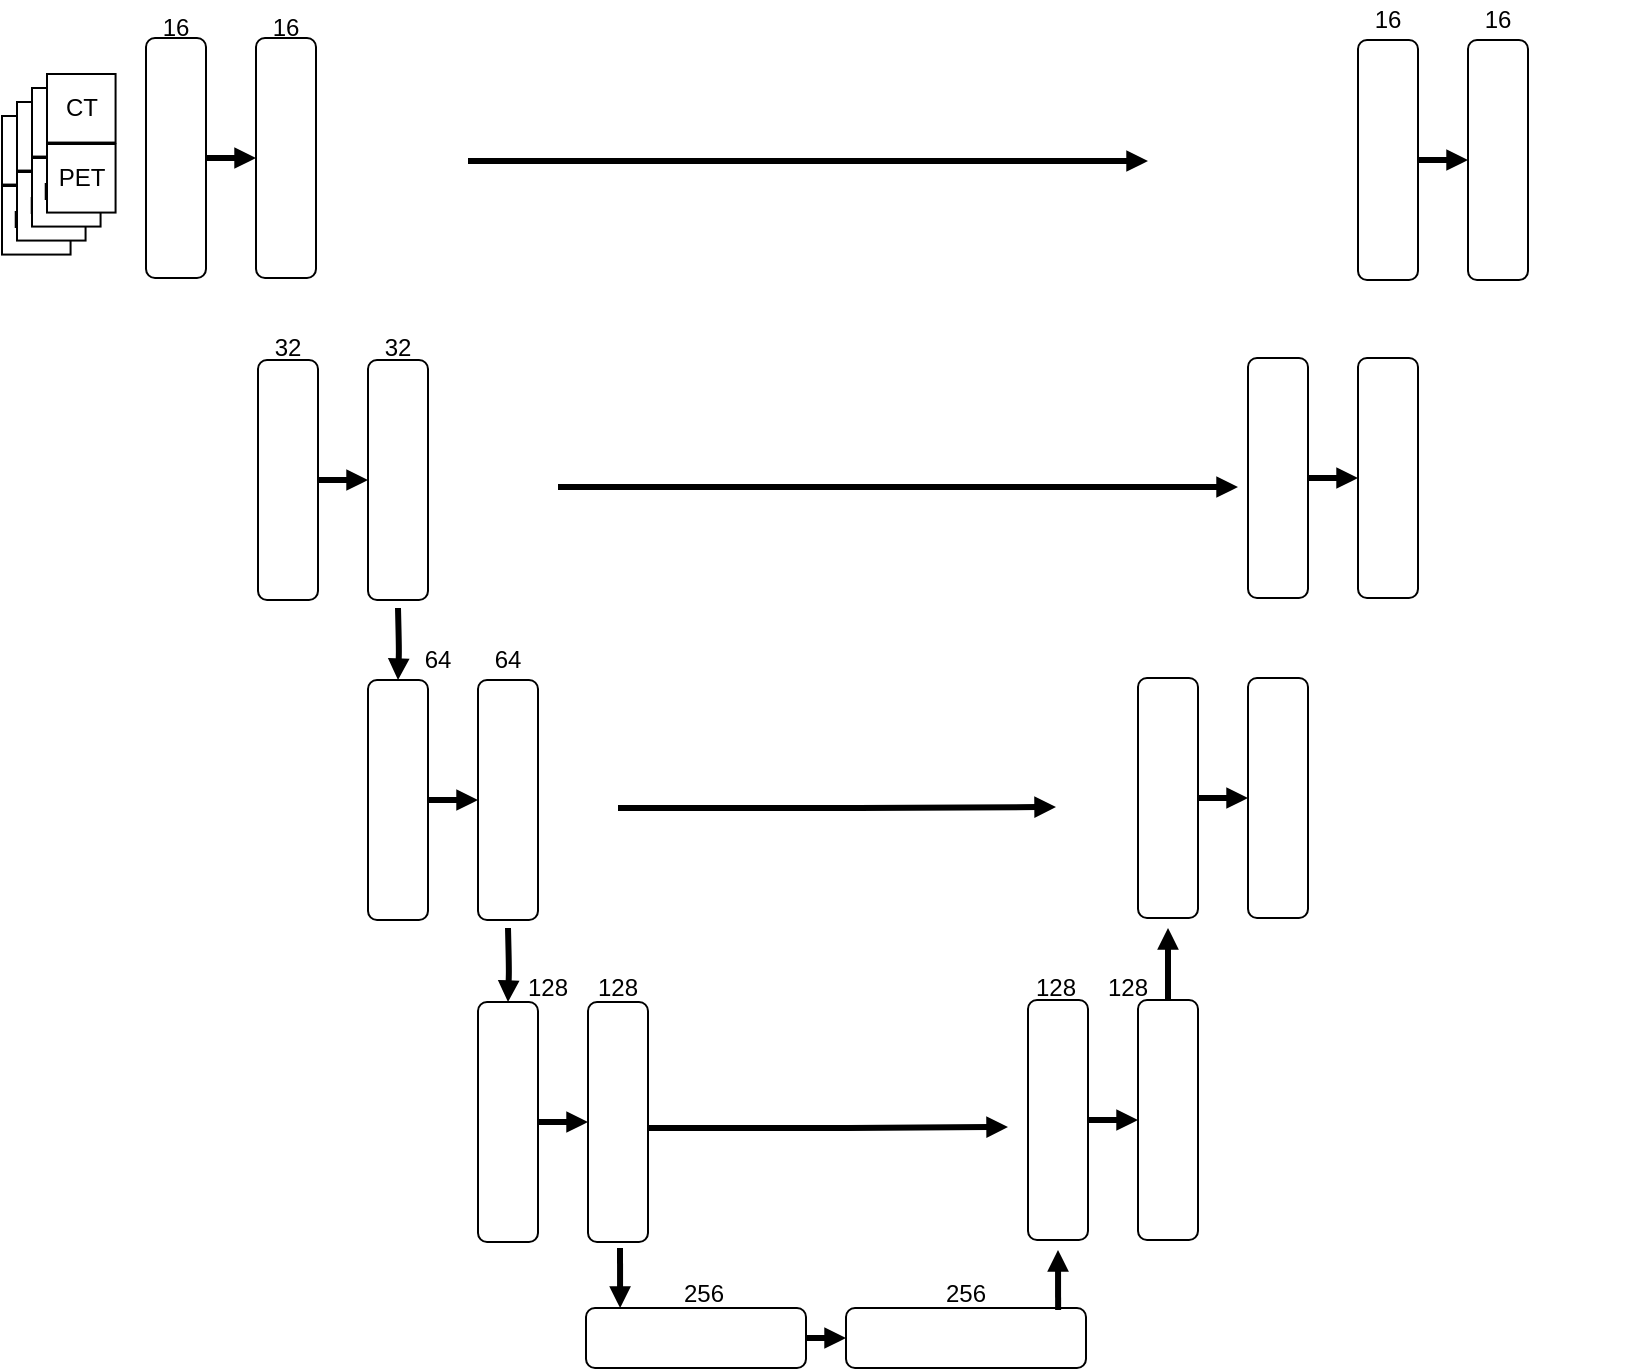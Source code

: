 <mxfile version="20.8.13" type="github" pages="2">
  <diagram id="8cfLSDVFYSSkYeuZr6Ks" name="Page-1">
    <mxGraphModel dx="1700" dy="819" grid="1" gridSize="10" guides="1" tooltips="1" connect="1" arrows="1" fold="1" page="1" pageScale="1" pageWidth="1169" pageHeight="827" math="0" shadow="0">
      <root>
        <mxCell id="0" />
        <mxCell id="1" parent="0" />
        <mxCell id="XCCGsWcUAZ_EwUzaCA__-7" value="" style="group" parent="1" vertex="1" connectable="0">
          <mxGeometry x="190" y="199" width="140" height="120" as="geometry" />
        </mxCell>
        <mxCell id="XCCGsWcUAZ_EwUzaCA__-2" value="" style="rounded=1;whiteSpace=wrap;html=1;rotation=-90;container=0;" parent="XCCGsWcUAZ_EwUzaCA__-7" vertex="1">
          <mxGeometry x="10" y="45" width="120" height="30" as="geometry" />
        </mxCell>
        <mxCell id="XCCGsWcUAZ_EwUzaCA__-1" value="" style="rounded=1;whiteSpace=wrap;html=1;rotation=-90;container=0;" parent="XCCGsWcUAZ_EwUzaCA__-7" vertex="1">
          <mxGeometry x="-45" y="45" width="120" height="30" as="geometry" />
        </mxCell>
        <mxCell id="XCCGsWcUAZ_EwUzaCA__-3" value="" style="edgeStyle=orthogonalEdgeStyle;rounded=0;orthogonalLoop=1;jettySize=auto;html=1;strokeWidth=3;startSize=3;endSize=3;endArrow=block;endFill=1;jumpSize=3;" parent="XCCGsWcUAZ_EwUzaCA__-7" source="XCCGsWcUAZ_EwUzaCA__-1" target="XCCGsWcUAZ_EwUzaCA__-2" edge="1">
          <mxGeometry relative="1" as="geometry" />
        </mxCell>
        <mxCell id="XCCGsWcUAZ_EwUzaCA__-8" value="" style="group" parent="1" vertex="1" connectable="0">
          <mxGeometry x="190" y="359" width="140" height="120" as="geometry" />
        </mxCell>
        <mxCell id="XCCGsWcUAZ_EwUzaCA__-9" value="" style="rounded=1;whiteSpace=wrap;html=1;rotation=-90;container=0;" parent="XCCGsWcUAZ_EwUzaCA__-8" vertex="1">
          <mxGeometry x="65" y="45" width="120" height="30" as="geometry" />
        </mxCell>
        <mxCell id="XCCGsWcUAZ_EwUzaCA__-12" value="" style="rounded=1;whiteSpace=wrap;html=1;rotation=-90;container=0;" parent="XCCGsWcUAZ_EwUzaCA__-8" vertex="1">
          <mxGeometry x="10" y="45" width="120" height="30" as="geometry" />
        </mxCell>
        <mxCell id="XCCGsWcUAZ_EwUzaCA__-13" value="" style="edgeStyle=orthogonalEdgeStyle;rounded=0;orthogonalLoop=1;jettySize=auto;html=1;strokeWidth=3;startSize=3;endSize=3;endArrow=block;endFill=1;jumpSize=3;" parent="XCCGsWcUAZ_EwUzaCA__-8" source="XCCGsWcUAZ_EwUzaCA__-12" target="XCCGsWcUAZ_EwUzaCA__-9" edge="1">
          <mxGeometry relative="1" as="geometry" />
        </mxCell>
        <mxCell id="XCCGsWcUAZ_EwUzaCA__-14" value="" style="group" parent="1" vertex="1" connectable="0">
          <mxGeometry x="300" y="520" width="140" height="120" as="geometry" />
        </mxCell>
        <mxCell id="XCCGsWcUAZ_EwUzaCA__-15" value="" style="rounded=1;whiteSpace=wrap;html=1;rotation=-90;container=0;" parent="XCCGsWcUAZ_EwUzaCA__-14" vertex="1">
          <mxGeometry x="10" y="45" width="120" height="30" as="geometry" />
        </mxCell>
        <mxCell id="XCCGsWcUAZ_EwUzaCA__-18" value="" style="rounded=1;whiteSpace=wrap;html=1;rotation=-90;container=0;" parent="XCCGsWcUAZ_EwUzaCA__-14" vertex="1">
          <mxGeometry x="-45" y="45" width="120" height="30" as="geometry" />
        </mxCell>
        <mxCell id="XCCGsWcUAZ_EwUzaCA__-19" value="" style="edgeStyle=orthogonalEdgeStyle;rounded=0;orthogonalLoop=1;jettySize=auto;html=1;strokeWidth=3;startSize=3;endSize=3;endArrow=block;endFill=1;jumpSize=3;" parent="XCCGsWcUAZ_EwUzaCA__-14" source="XCCGsWcUAZ_EwUzaCA__-18" target="XCCGsWcUAZ_EwUzaCA__-15" edge="1">
          <mxGeometry relative="1" as="geometry" />
        </mxCell>
        <mxCell id="XCCGsWcUAZ_EwUzaCA__-20" value="" style="group" parent="1" vertex="1" connectable="0">
          <mxGeometry x="590" y="519" width="140" height="120" as="geometry" />
        </mxCell>
        <mxCell id="XCCGsWcUAZ_EwUzaCA__-21" value="" style="rounded=1;whiteSpace=wrap;html=1;rotation=-90;container=0;" parent="XCCGsWcUAZ_EwUzaCA__-20" vertex="1">
          <mxGeometry x="-60" y="45" width="120" height="30" as="geometry" />
        </mxCell>
        <mxCell id="XCCGsWcUAZ_EwUzaCA__-22" value="" style="rounded=1;whiteSpace=wrap;html=1;rotation=-90;container=0;" parent="XCCGsWcUAZ_EwUzaCA__-20" vertex="1">
          <mxGeometry x="-5" y="45" width="120" height="30" as="geometry" />
        </mxCell>
        <mxCell id="XCCGsWcUAZ_EwUzaCA__-23" value="" style="edgeStyle=orthogonalEdgeStyle;rounded=1;orthogonalLoop=1;jettySize=auto;html=1;strokeWidth=3;endSize=3;startSize=3;jumpStyle=none;startArrow=none;startFill=0;endArrow=block;endFill=1;jumpSize=3;" parent="XCCGsWcUAZ_EwUzaCA__-20" source="XCCGsWcUAZ_EwUzaCA__-21" target="XCCGsWcUAZ_EwUzaCA__-22" edge="1">
          <mxGeometry relative="1" as="geometry" />
        </mxCell>
        <mxCell id="XCCGsWcUAZ_EwUzaCA__-42" value="" style="edgeStyle=orthogonalEdgeStyle;rounded=1;jumpStyle=none;jumpSize=3;orthogonalLoop=1;jettySize=auto;html=1;strokeWidth=3;startArrow=none;startFill=0;endArrow=block;endFill=1;startSize=3;endSize=3;" parent="1" source="XCCGsWcUAZ_EwUzaCA__-27" target="XCCGsWcUAZ_EwUzaCA__-28" edge="1">
          <mxGeometry relative="1" as="geometry" />
        </mxCell>
        <mxCell id="XCCGsWcUAZ_EwUzaCA__-27" value="" style="rounded=1;whiteSpace=wrap;html=1;rotation=0;container=0;" parent="1" vertex="1">
          <mxGeometry x="354" y="673" width="110" height="30" as="geometry" />
        </mxCell>
        <mxCell id="XCCGsWcUAZ_EwUzaCA__-28" value="" style="rounded=1;whiteSpace=wrap;html=1;rotation=0;container=0;" parent="1" vertex="1">
          <mxGeometry x="484" y="673" width="120" height="30" as="geometry" />
        </mxCell>
        <mxCell id="XCCGsWcUAZ_EwUzaCA__-44" value="" style="edgeStyle=orthogonalEdgeStyle;rounded=1;jumpStyle=none;jumpSize=3;orthogonalLoop=1;jettySize=auto;html=1;strokeWidth=3;startArrow=none;startFill=0;endArrow=block;endFill=1;startSize=3;endSize=3;" parent="1" target="XCCGsWcUAZ_EwUzaCA__-12" edge="1">
          <mxGeometry relative="1" as="geometry">
            <mxPoint x="260" y="323" as="sourcePoint" />
          </mxGeometry>
        </mxCell>
        <mxCell id="XCCGsWcUAZ_EwUzaCA__-45" value="" style="edgeStyle=orthogonalEdgeStyle;rounded=1;jumpStyle=none;jumpSize=3;orthogonalLoop=1;jettySize=auto;html=1;strokeWidth=3;startArrow=none;startFill=0;endArrow=block;endFill=1;startSize=3;endSize=3;" parent="1" target="XCCGsWcUAZ_EwUzaCA__-18" edge="1">
          <mxGeometry relative="1" as="geometry">
            <mxPoint x="315" y="483" as="sourcePoint" />
          </mxGeometry>
        </mxCell>
        <mxCell id="XCCGsWcUAZ_EwUzaCA__-46" value="" style="edgeStyle=orthogonalEdgeStyle;rounded=1;jumpStyle=none;jumpSize=3;orthogonalLoop=1;jettySize=auto;html=1;strokeWidth=3;startArrow=none;startFill=0;endArrow=block;endFill=1;startSize=3;endSize=3;" parent="1" edge="1">
          <mxGeometry relative="1" as="geometry">
            <mxPoint x="371" y="643" as="sourcePoint" />
            <mxPoint x="371.067" y="673" as="targetPoint" />
          </mxGeometry>
        </mxCell>
        <mxCell id="XCCGsWcUAZ_EwUzaCA__-48" value="" style="edgeStyle=orthogonalEdgeStyle;rounded=1;jumpStyle=none;jumpSize=3;orthogonalLoop=1;jettySize=auto;html=1;strokeWidth=3;startArrow=none;startFill=0;endArrow=block;endFill=1;startSize=3;endSize=3;" parent="1" source="XCCGsWcUAZ_EwUzaCA__-22" edge="1">
          <mxGeometry relative="1" as="geometry">
            <mxPoint x="645" y="483" as="targetPoint" />
          </mxGeometry>
        </mxCell>
        <mxCell id="XCCGsWcUAZ_EwUzaCA__-50" style="edgeStyle=orthogonalEdgeStyle;rounded=1;jumpStyle=none;jumpSize=3;orthogonalLoop=1;jettySize=auto;html=1;strokeWidth=3;startArrow=none;startFill=0;endArrow=block;endFill=1;startSize=3;endSize=3;" parent="1" edge="1">
          <mxGeometry relative="1" as="geometry">
            <mxPoint x="340" y="262.5" as="sourcePoint" />
            <mxPoint x="680" y="262.5" as="targetPoint" />
          </mxGeometry>
        </mxCell>
        <mxCell id="XCCGsWcUAZ_EwUzaCA__-51" style="edgeStyle=orthogonalEdgeStyle;rounded=1;jumpStyle=none;jumpSize=3;orthogonalLoop=1;jettySize=auto;html=1;entryX=0.5;entryY=0;entryDx=0;entryDy=0;strokeWidth=3;startArrow=none;startFill=0;endArrow=block;endFill=1;startSize=3;endSize=3;" parent="1" edge="1">
          <mxGeometry relative="1" as="geometry">
            <mxPoint x="370" y="423" as="sourcePoint" />
            <mxPoint x="589" y="422.5" as="targetPoint" />
            <Array as="points">
              <mxPoint x="480" y="423" />
            </Array>
          </mxGeometry>
        </mxCell>
        <mxCell id="XCCGsWcUAZ_EwUzaCA__-52" style="edgeStyle=orthogonalEdgeStyle;rounded=1;jumpStyle=none;jumpSize=3;orthogonalLoop=1;jettySize=auto;html=1;entryX=0.5;entryY=0;entryDx=0;entryDy=0;strokeWidth=3;startArrow=none;startFill=0;endArrow=block;endFill=1;startSize=3;endSize=3;" parent="1" edge="1">
          <mxGeometry relative="1" as="geometry">
            <mxPoint x="385" y="583" as="sourcePoint" />
            <mxPoint x="565" y="582.5" as="targetPoint" />
            <Array as="points">
              <mxPoint x="475" y="583" />
            </Array>
          </mxGeometry>
        </mxCell>
        <mxCell id="oricpmjKpW1O12cIiV7j-1" value="" style="group" vertex="1" connectable="0" parent="1">
          <mxGeometry x="62" y="77" width="60" height="70" as="geometry" />
        </mxCell>
        <mxCell id="oricpmjKpW1O12cIiV7j-2" value="CT" style="whiteSpace=wrap;html=1;aspect=fixed;" vertex="1" parent="oricpmjKpW1O12cIiV7j-1">
          <mxGeometry width="34.286" height="34.286" as="geometry" />
        </mxCell>
        <mxCell id="oricpmjKpW1O12cIiV7j-3" value="PET" style="whiteSpace=wrap;html=1;aspect=fixed;" vertex="1" parent="oricpmjKpW1O12cIiV7j-1">
          <mxGeometry y="35" width="34.286" height="34.286" as="geometry" />
        </mxCell>
        <mxCell id="oricpmjKpW1O12cIiV7j-4" value="" style="group" vertex="1" connectable="0" parent="oricpmjKpW1O12cIiV7j-1">
          <mxGeometry x="7.5" y="-7" width="52.5" height="70" as="geometry" />
        </mxCell>
        <mxCell id="oricpmjKpW1O12cIiV7j-5" value="CT" style="whiteSpace=wrap;html=1;aspect=fixed;" vertex="1" parent="oricpmjKpW1O12cIiV7j-4">
          <mxGeometry width="34.286" height="34.286" as="geometry" />
        </mxCell>
        <mxCell id="oricpmjKpW1O12cIiV7j-6" value="PET" style="whiteSpace=wrap;html=1;aspect=fixed;" vertex="1" parent="oricpmjKpW1O12cIiV7j-4">
          <mxGeometry y="35" width="34.286" height="34.286" as="geometry" />
        </mxCell>
        <mxCell id="oricpmjKpW1O12cIiV7j-7" value="" style="group" vertex="1" connectable="0" parent="oricpmjKpW1O12cIiV7j-4">
          <mxGeometry x="7.5" y="-7" width="45" height="70" as="geometry" />
        </mxCell>
        <mxCell id="oricpmjKpW1O12cIiV7j-8" value="CT" style="whiteSpace=wrap;html=1;aspect=fixed;" vertex="1" parent="oricpmjKpW1O12cIiV7j-7">
          <mxGeometry width="34.286" height="34.286" as="geometry" />
        </mxCell>
        <mxCell id="oricpmjKpW1O12cIiV7j-9" value="PET" style="whiteSpace=wrap;html=1;aspect=fixed;" vertex="1" parent="oricpmjKpW1O12cIiV7j-7">
          <mxGeometry y="35" width="34.286" height="34.286" as="geometry" />
        </mxCell>
        <mxCell id="oricpmjKpW1O12cIiV7j-10" value="" style="group" vertex="1" connectable="0" parent="oricpmjKpW1O12cIiV7j-7">
          <mxGeometry x="7.5" y="-7" width="37.5" height="70" as="geometry" />
        </mxCell>
        <mxCell id="oricpmjKpW1O12cIiV7j-11" value="CT" style="whiteSpace=wrap;html=1;aspect=fixed;" vertex="1" parent="oricpmjKpW1O12cIiV7j-10">
          <mxGeometry width="34.286" height="34.286" as="geometry" />
        </mxCell>
        <mxCell id="oricpmjKpW1O12cIiV7j-12" value="PET" style="whiteSpace=wrap;html=1;aspect=fixed;" vertex="1" parent="oricpmjKpW1O12cIiV7j-10">
          <mxGeometry y="35" width="34.286" height="34.286" as="geometry" />
        </mxCell>
        <mxCell id="oricpmjKpW1O12cIiV7j-13" value="&lt;font style=&quot;font-size: 12px;&quot;&gt;32&lt;/font&gt;" style="text;html=1;strokeColor=none;fillColor=none;align=center;verticalAlign=middle;whiteSpace=wrap;rounded=0;fontSize=10;strokeWidth=1;" vertex="1" parent="1">
          <mxGeometry x="190" y="183" width="30" height="20" as="geometry" />
        </mxCell>
        <mxCell id="oricpmjKpW1O12cIiV7j-14" value="&lt;font style=&quot;font-size: 12px;&quot;&gt;32&lt;/font&gt;" style="text;html=1;strokeColor=none;fillColor=none;align=center;verticalAlign=middle;whiteSpace=wrap;rounded=0;fontSize=10;strokeWidth=1;" vertex="1" parent="1">
          <mxGeometry x="245" y="183" width="30" height="20" as="geometry" />
        </mxCell>
        <mxCell id="oricpmjKpW1O12cIiV7j-16" value="&lt;font style=&quot;font-size: 12px;&quot;&gt;64&lt;/font&gt;" style="text;html=1;strokeColor=none;fillColor=none;align=center;verticalAlign=middle;whiteSpace=wrap;rounded=0;fontSize=10;strokeWidth=1;" vertex="1" parent="1">
          <mxGeometry x="300" y="339" width="30" height="20" as="geometry" />
        </mxCell>
        <mxCell id="oricpmjKpW1O12cIiV7j-18" value="&lt;font style=&quot;font-size: 12px;&quot;&gt;64&lt;/font&gt;" style="text;html=1;strokeColor=none;fillColor=none;align=center;verticalAlign=middle;whiteSpace=wrap;rounded=0;fontSize=10;strokeWidth=1;" vertex="1" parent="1">
          <mxGeometry x="265" y="339" width="30" height="20" as="geometry" />
        </mxCell>
        <mxCell id="oricpmjKpW1O12cIiV7j-19" value="&lt;font style=&quot;font-size: 12px;&quot;&gt;128&lt;/font&gt;" style="text;html=1;strokeColor=none;fillColor=none;align=center;verticalAlign=middle;whiteSpace=wrap;rounded=0;fontSize=10;strokeWidth=1;" vertex="1" parent="1">
          <mxGeometry x="320" y="503" width="30" height="20" as="geometry" />
        </mxCell>
        <mxCell id="oricpmjKpW1O12cIiV7j-20" value="&lt;font style=&quot;font-size: 12px;&quot;&gt;128&lt;/font&gt;" style="text;html=1;strokeColor=none;fillColor=none;align=center;verticalAlign=middle;whiteSpace=wrap;rounded=0;fontSize=10;strokeWidth=1;" vertex="1" parent="1">
          <mxGeometry x="355" y="503" width="30" height="20" as="geometry" />
        </mxCell>
        <mxCell id="oricpmjKpW1O12cIiV7j-22" value="&lt;font style=&quot;font-size: 12px;&quot;&gt;256&lt;/font&gt;" style="text;html=1;strokeColor=none;fillColor=none;align=center;verticalAlign=middle;whiteSpace=wrap;rounded=0;fontSize=10;strokeWidth=1;" vertex="1" parent="1">
          <mxGeometry x="398" y="656" width="30" height="20" as="geometry" />
        </mxCell>
        <mxCell id="oricpmjKpW1O12cIiV7j-28" value="&lt;font style=&quot;font-size: 12px;&quot;&gt;256&lt;/font&gt;" style="text;html=1;strokeColor=none;fillColor=none;align=center;verticalAlign=middle;whiteSpace=wrap;rounded=0;fontSize=10;strokeWidth=1;" vertex="1" parent="1">
          <mxGeometry x="529" y="656" width="30" height="20" as="geometry" />
        </mxCell>
        <mxCell id="XCCGsWcUAZ_EwUzaCA__-31" value="" style="rounded=1;whiteSpace=wrap;html=1;rotation=-90;container=0;" parent="1" vertex="1">
          <mxGeometry x="585" y="403" width="120" height="30" as="geometry" />
        </mxCell>
        <mxCell id="XCCGsWcUAZ_EwUzaCA__-32" value="" style="rounded=1;whiteSpace=wrap;html=1;rotation=-90;container=0;" parent="1" vertex="1">
          <mxGeometry x="640" y="403" width="120" height="30" as="geometry" />
        </mxCell>
        <mxCell id="XCCGsWcUAZ_EwUzaCA__-33" value="" style="edgeStyle=orthogonalEdgeStyle;rounded=1;orthogonalLoop=1;jettySize=auto;html=1;strokeWidth=3;endSize=3;startSize=3;jumpStyle=none;startArrow=none;startFill=0;endArrow=block;endFill=1;jumpSize=3;" parent="1" source="XCCGsWcUAZ_EwUzaCA__-31" target="XCCGsWcUAZ_EwUzaCA__-32" edge="1">
          <mxGeometry relative="1" as="geometry" />
        </mxCell>
        <mxCell id="XCCGsWcUAZ_EwUzaCA__-37" value="" style="rounded=1;whiteSpace=wrap;html=1;rotation=-90;container=0;" parent="1" vertex="1">
          <mxGeometry x="640" y="243" width="120" height="30" as="geometry" />
        </mxCell>
        <mxCell id="XCCGsWcUAZ_EwUzaCA__-38" value="" style="rounded=1;whiteSpace=wrap;html=1;rotation=-90;container=0;" parent="1" vertex="1">
          <mxGeometry x="695" y="243" width="120" height="30" as="geometry" />
        </mxCell>
        <mxCell id="XCCGsWcUAZ_EwUzaCA__-39" value="" style="edgeStyle=orthogonalEdgeStyle;rounded=1;orthogonalLoop=1;jettySize=auto;html=1;strokeWidth=3;endSize=3;startSize=3;jumpStyle=none;startArrow=none;startFill=0;endArrow=block;endFill=1;jumpSize=3;" parent="1" source="XCCGsWcUAZ_EwUzaCA__-37" target="XCCGsWcUAZ_EwUzaCA__-38" edge="1">
          <mxGeometry relative="1" as="geometry" />
        </mxCell>
        <mxCell id="oricpmjKpW1O12cIiV7j-29" value="&lt;font style=&quot;font-size: 12px;&quot;&gt;128&lt;/font&gt;" style="text;html=1;strokeColor=none;fillColor=none;align=center;verticalAlign=middle;whiteSpace=wrap;rounded=0;fontSize=10;strokeWidth=1;" vertex="1" parent="1">
          <mxGeometry x="574" y="503" width="30" height="20" as="geometry" />
        </mxCell>
        <mxCell id="oricpmjKpW1O12cIiV7j-30" value="&lt;font style=&quot;font-size: 12px;&quot;&gt;128&lt;/font&gt;" style="text;html=1;strokeColor=none;fillColor=none;align=center;verticalAlign=middle;whiteSpace=wrap;rounded=0;fontSize=10;strokeWidth=1;" vertex="1" parent="1">
          <mxGeometry x="610" y="503" width="30" height="20" as="geometry" />
        </mxCell>
        <mxCell id="oricpmjKpW1O12cIiV7j-31" value="" style="group" vertex="1" connectable="0" parent="1">
          <mxGeometry x="134" y="38" width="140" height="120" as="geometry" />
        </mxCell>
        <mxCell id="oricpmjKpW1O12cIiV7j-32" value="" style="rounded=1;whiteSpace=wrap;html=1;rotation=-90;container=0;" vertex="1" parent="oricpmjKpW1O12cIiV7j-31">
          <mxGeometry x="10" y="45" width="120" height="30" as="geometry" />
        </mxCell>
        <mxCell id="oricpmjKpW1O12cIiV7j-33" value="" style="rounded=1;whiteSpace=wrap;html=1;rotation=-90;container=0;" vertex="1" parent="oricpmjKpW1O12cIiV7j-31">
          <mxGeometry x="-45" y="45" width="120" height="30" as="geometry" />
        </mxCell>
        <mxCell id="oricpmjKpW1O12cIiV7j-34" value="" style="edgeStyle=orthogonalEdgeStyle;rounded=0;orthogonalLoop=1;jettySize=auto;html=1;strokeWidth=3;startSize=3;endSize=3;endArrow=block;endFill=1;jumpSize=3;" edge="1" parent="oricpmjKpW1O12cIiV7j-31" source="oricpmjKpW1O12cIiV7j-33" target="oricpmjKpW1O12cIiV7j-32">
          <mxGeometry relative="1" as="geometry" />
        </mxCell>
        <mxCell id="oricpmjKpW1O12cIiV7j-35" value="&lt;font style=&quot;font-size: 12px;&quot;&gt;16&lt;/font&gt;" style="text;html=1;strokeColor=none;fillColor=none;align=center;verticalAlign=middle;whiteSpace=wrap;rounded=0;fontSize=10;strokeWidth=1;" vertex="1" parent="1">
          <mxGeometry x="134" y="23" width="30" height="20" as="geometry" />
        </mxCell>
        <mxCell id="oricpmjKpW1O12cIiV7j-40" value="&lt;font style=&quot;font-size: 12px;&quot;&gt;16&lt;/font&gt;" style="text;html=1;strokeColor=none;fillColor=none;align=center;verticalAlign=middle;whiteSpace=wrap;rounded=0;fontSize=10;strokeWidth=1;" vertex="1" parent="1">
          <mxGeometry x="189" y="23" width="30" height="20" as="geometry" />
        </mxCell>
        <mxCell id="oricpmjKpW1O12cIiV7j-41" value="" style="group" vertex="1" connectable="0" parent="1">
          <mxGeometry x="740" y="40" width="140" height="120" as="geometry" />
        </mxCell>
        <mxCell id="oricpmjKpW1O12cIiV7j-42" value="" style="rounded=1;whiteSpace=wrap;html=1;rotation=-90;container=0;" vertex="1" parent="oricpmjKpW1O12cIiV7j-41">
          <mxGeometry x="10" y="44" width="120" height="30" as="geometry" />
        </mxCell>
        <mxCell id="oricpmjKpW1O12cIiV7j-43" value="" style="rounded=1;whiteSpace=wrap;html=1;rotation=-90;container=0;" vertex="1" parent="oricpmjKpW1O12cIiV7j-41">
          <mxGeometry x="-45" y="44" width="120" height="30" as="geometry" />
        </mxCell>
        <mxCell id="oricpmjKpW1O12cIiV7j-44" value="" style="edgeStyle=orthogonalEdgeStyle;rounded=0;orthogonalLoop=1;jettySize=auto;html=1;strokeWidth=3;startSize=3;endSize=3;endArrow=block;endFill=1;jumpSize=3;" edge="1" parent="oricpmjKpW1O12cIiV7j-41" source="oricpmjKpW1O12cIiV7j-43" target="oricpmjKpW1O12cIiV7j-42">
          <mxGeometry relative="1" as="geometry" />
        </mxCell>
        <mxCell id="oricpmjKpW1O12cIiV7j-45" value="&lt;font style=&quot;font-size: 12px;&quot;&gt;16&lt;/font&gt;" style="text;html=1;strokeColor=none;fillColor=none;align=center;verticalAlign=middle;whiteSpace=wrap;rounded=0;fontSize=10;strokeWidth=1;" vertex="1" parent="1">
          <mxGeometry x="740" y="19" width="30" height="20" as="geometry" />
        </mxCell>
        <mxCell id="oricpmjKpW1O12cIiV7j-46" value="&lt;font style=&quot;font-size: 12px;&quot;&gt;16&lt;/font&gt;" style="text;html=1;strokeColor=none;fillColor=none;align=center;verticalAlign=middle;whiteSpace=wrap;rounded=0;fontSize=10;strokeWidth=1;" vertex="1" parent="1">
          <mxGeometry x="795" y="19" width="30" height="20" as="geometry" />
        </mxCell>
        <mxCell id="oricpmjKpW1O12cIiV7j-47" style="edgeStyle=orthogonalEdgeStyle;rounded=1;jumpStyle=none;jumpSize=3;orthogonalLoop=1;jettySize=auto;html=1;strokeWidth=3;startArrow=none;startFill=0;endArrow=block;endFill=1;startSize=3;endSize=3;" edge="1" parent="1">
          <mxGeometry relative="1" as="geometry">
            <mxPoint x="295" y="99.5" as="sourcePoint" />
            <mxPoint x="635" y="99.5" as="targetPoint" />
          </mxGeometry>
        </mxCell>
        <mxCell id="oricpmjKpW1O12cIiV7j-48" value="" style="edgeStyle=orthogonalEdgeStyle;rounded=1;jumpStyle=none;jumpSize=3;orthogonalLoop=1;jettySize=auto;html=1;strokeWidth=3;startArrow=block;startFill=1;endArrow=none;endFill=0;startSize=3;endSize=3;" edge="1" parent="1">
          <mxGeometry relative="1" as="geometry">
            <mxPoint x="590" y="644" as="sourcePoint" />
            <mxPoint x="590.067" y="674" as="targetPoint" />
          </mxGeometry>
        </mxCell>
      </root>
    </mxGraphModel>
  </diagram>
  <diagram id="lq7hsERbANeEnVt_2CbC" name="Page-2">
    <mxGraphModel dx="1065" dy="626" grid="1" gridSize="10" guides="1" tooltips="1" connect="1" arrows="1" fold="1" page="1" pageScale="1" pageWidth="1169" pageHeight="827" math="0" shadow="0">
      <root>
        <mxCell id="0" />
        <mxCell id="1" parent="0" />
        <mxCell id="m_DO0YMKpi7YT40wdKDt-1" value="" style="rounded=1;whiteSpace=wrap;html=1;" vertex="1" parent="1">
          <mxGeometry x="80" y="80" width="120" height="60" as="geometry" />
        </mxCell>
      </root>
    </mxGraphModel>
  </diagram>
</mxfile>
